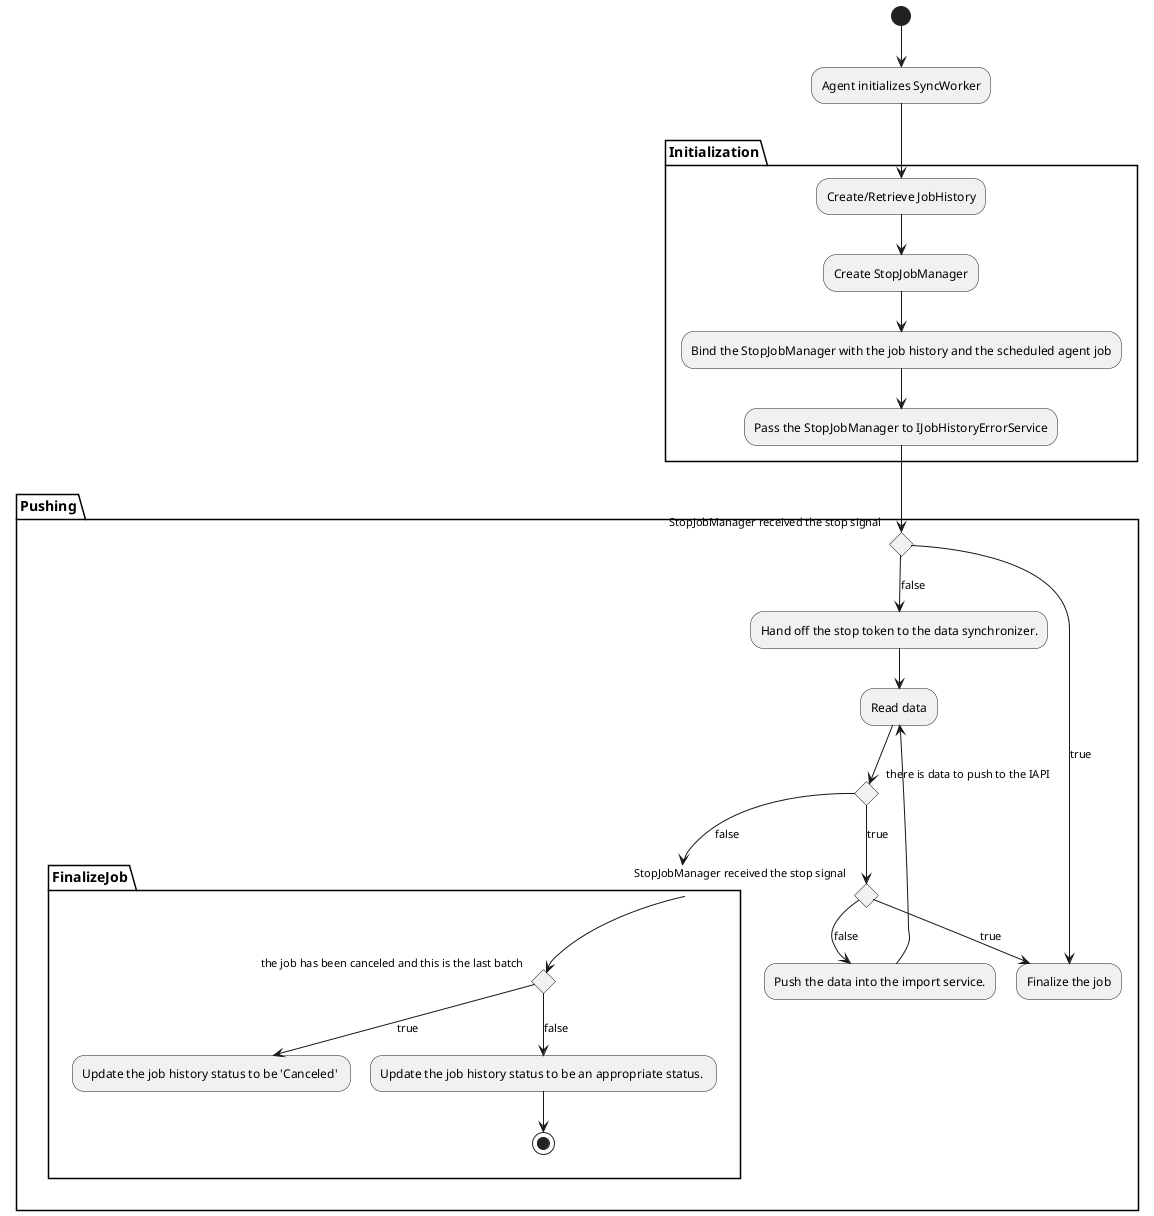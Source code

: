  @startuml
skinparam activity {
 BackgroundColor<< Error >> #ff6666
}

(*) --> "Agent initializes SyncWorker"
partition Initialization {
 --> "Create/Retrieve JobHistory"
 --> "Create StopJobManager"
 --> "Bind the StopJobManager with the job history and the scheduled agent job"
 --> "Pass the StopJobManager to IJobHistoryErrorService"
}
partition Pushing data{
  if "StopJobManager received the stop signal" then
      --> [true] Finalize the job
  else
	 --> [false] "Hand off the stop token to the data synchronizer."
     --> "Read data"
	 if "there is data to push to the IAPI" then
     	[true] if "StopJobManager received the stop signal" then
      		--> [true] Finalize the job
     	else
			--> [false] "Push the data into the import service."
     	    --> "Read data"
		endif
	else 
       --> [false] FinalizeJob
	endif
  endif
}
 
partition FinalizeJob {
   if "the job has been canceled and this is the last batch" then 
	 --> [true] "Update the job history status to be 'Canceled' "
   else
     --> [false] "Update the job history status to be an appropriate status. "
   endif
   --> (*)
}

@enduml